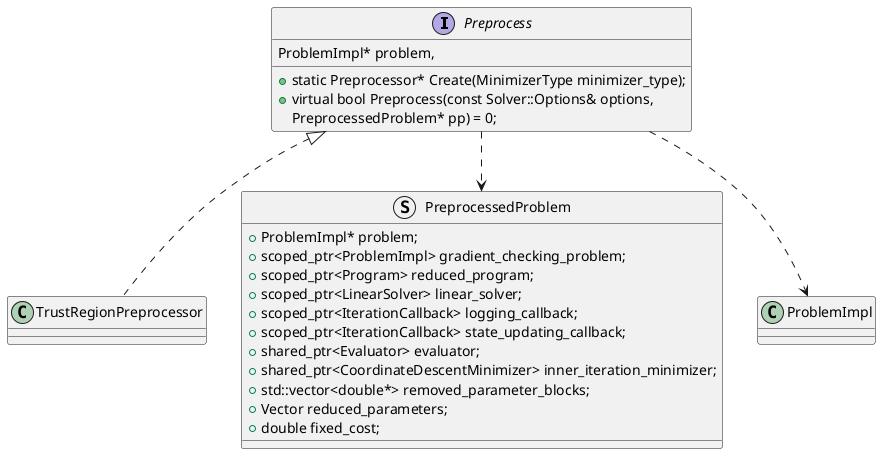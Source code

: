 ' https://blog.csdn.net/m0_37989980/article/details/104470064
' https://blog.csdn.net/lanchunhui/article/details/49557083
@startuml

interface Preprocess {
  + static Preprocessor* Create(MinimizerType minimizer_type);
  + virtual bool Preprocess(const Solver::Options& options,
                          ProblemImpl* problem,
                          PreprocessedProblem* pp) = 0;
}

class TrustRegionPreprocessor
struct PreprocessedProblem {
  + ProblemImpl* problem;
  + scoped_ptr<ProblemImpl> gradient_checking_problem;
  + scoped_ptr<Program> reduced_program;
  + scoped_ptr<LinearSolver> linear_solver;
  + scoped_ptr<IterationCallback> logging_callback;
  + scoped_ptr<IterationCallback> state_updating_callback;
  + shared_ptr<Evaluator> evaluator;
  + shared_ptr<CoordinateDescentMinimizer> inner_iteration_minimizer;
  + std::vector<double*> removed_parameter_blocks;
  + Vector reduced_parameters;
  + double fixed_cost;
}

Preprocess          <|.. TrustRegionPreprocessor
' dependency
Preprocess ..> PreprocessedProblem
Preprocess ..> ProblemImpl
@enduml
